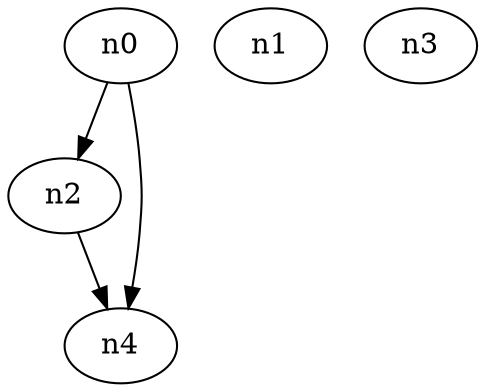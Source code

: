 digraph d {
n0 [label=n0;]
n1 [label=n1;]
n2 [label=n2;]
n3 [label=n3;]
n4 [label=n4;]
n0->n4
n0->n2
n2->n4
}
